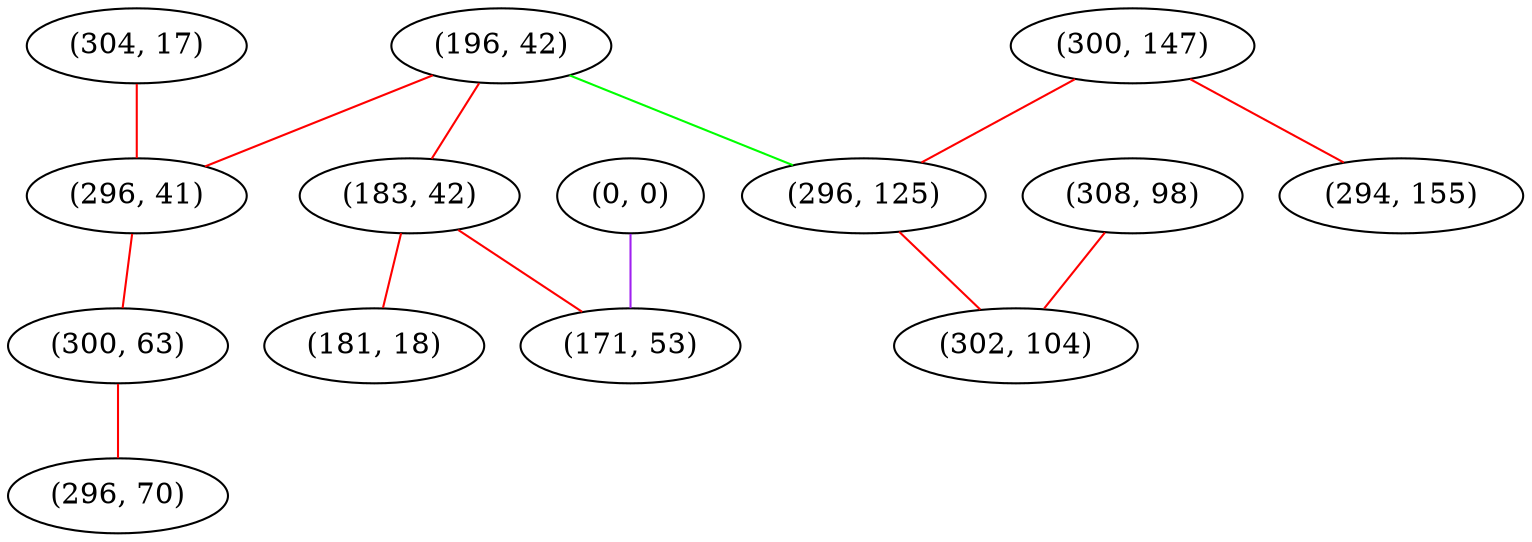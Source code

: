 graph "" {
"(304, 17)";
"(196, 42)";
"(0, 0)";
"(183, 42)";
"(308, 98)";
"(300, 147)";
"(296, 41)";
"(300, 63)";
"(296, 125)";
"(171, 53)";
"(294, 155)";
"(296, 70)";
"(181, 18)";
"(302, 104)";
"(304, 17)" -- "(296, 41)"  [color=red, key=0, weight=1];
"(196, 42)" -- "(296, 41)"  [color=red, key=0, weight=1];
"(196, 42)" -- "(296, 125)"  [color=green, key=0, weight=2];
"(196, 42)" -- "(183, 42)"  [color=red, key=0, weight=1];
"(0, 0)" -- "(171, 53)"  [color=purple, key=0, weight=4];
"(183, 42)" -- "(181, 18)"  [color=red, key=0, weight=1];
"(183, 42)" -- "(171, 53)"  [color=red, key=0, weight=1];
"(308, 98)" -- "(302, 104)"  [color=red, key=0, weight=1];
"(300, 147)" -- "(294, 155)"  [color=red, key=0, weight=1];
"(300, 147)" -- "(296, 125)"  [color=red, key=0, weight=1];
"(296, 41)" -- "(300, 63)"  [color=red, key=0, weight=1];
"(300, 63)" -- "(296, 70)"  [color=red, key=0, weight=1];
"(296, 125)" -- "(302, 104)"  [color=red, key=0, weight=1];
}
